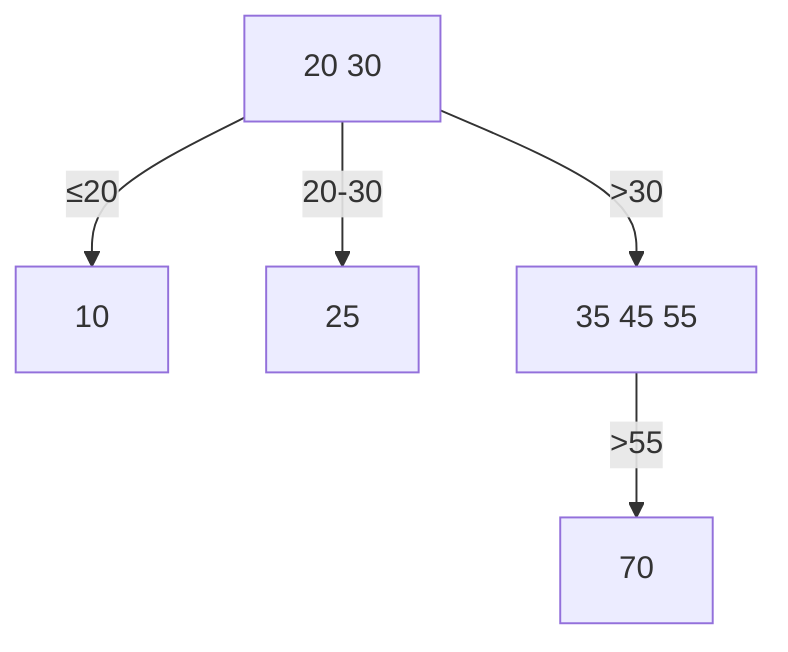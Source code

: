 graph TD
    A[20 30]
    B[10]
    C[25]
    D[35 45 55]
    A -->|≤20| B
    A -->|20-30| C
    A -->|>30| D
    E[70]
    D -->|>55| E